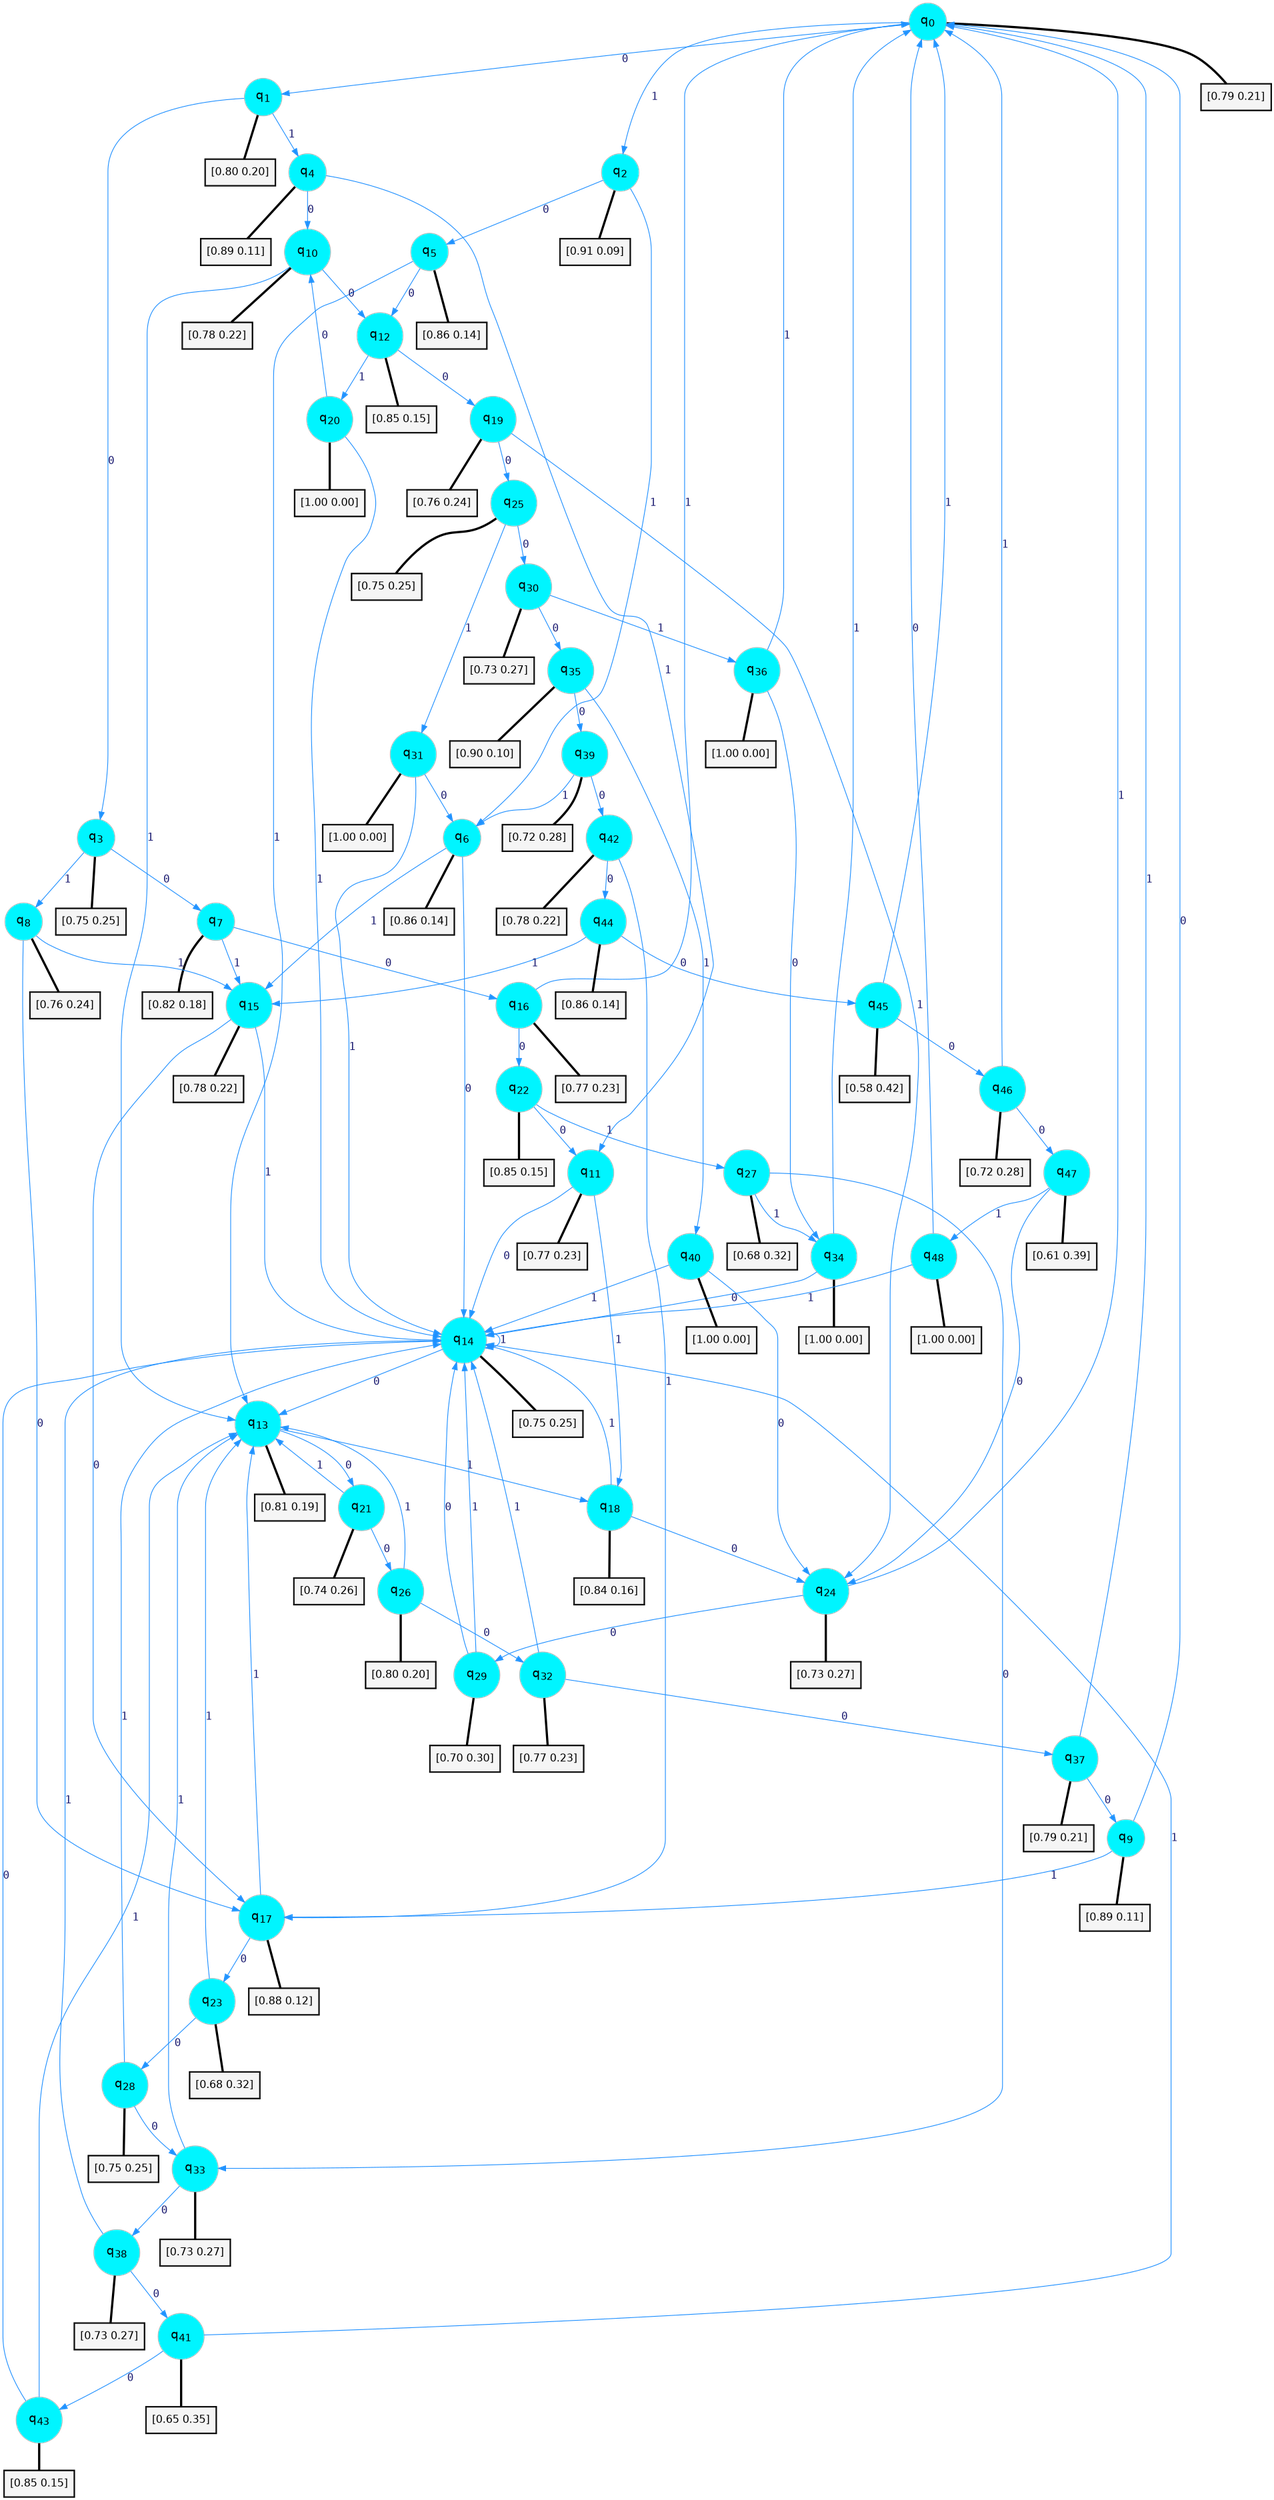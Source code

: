 digraph G {
graph [
bgcolor=transparent, dpi=300, rankdir=TD, size="40,25"];
node [
color=gray, fillcolor=turquoise1, fontcolor=black, fontname=Helvetica, fontsize=16, fontweight=bold, shape=circle, style=filled];
edge [
arrowsize=1, color=dodgerblue1, fontcolor=midnightblue, fontname=courier, fontweight=bold, penwidth=1, style=solid, weight=20];
0[label=<q<SUB>0</SUB>>];
1[label=<q<SUB>1</SUB>>];
2[label=<q<SUB>2</SUB>>];
3[label=<q<SUB>3</SUB>>];
4[label=<q<SUB>4</SUB>>];
5[label=<q<SUB>5</SUB>>];
6[label=<q<SUB>6</SUB>>];
7[label=<q<SUB>7</SUB>>];
8[label=<q<SUB>8</SUB>>];
9[label=<q<SUB>9</SUB>>];
10[label=<q<SUB>10</SUB>>];
11[label=<q<SUB>11</SUB>>];
12[label=<q<SUB>12</SUB>>];
13[label=<q<SUB>13</SUB>>];
14[label=<q<SUB>14</SUB>>];
15[label=<q<SUB>15</SUB>>];
16[label=<q<SUB>16</SUB>>];
17[label=<q<SUB>17</SUB>>];
18[label=<q<SUB>18</SUB>>];
19[label=<q<SUB>19</SUB>>];
20[label=<q<SUB>20</SUB>>];
21[label=<q<SUB>21</SUB>>];
22[label=<q<SUB>22</SUB>>];
23[label=<q<SUB>23</SUB>>];
24[label=<q<SUB>24</SUB>>];
25[label=<q<SUB>25</SUB>>];
26[label=<q<SUB>26</SUB>>];
27[label=<q<SUB>27</SUB>>];
28[label=<q<SUB>28</SUB>>];
29[label=<q<SUB>29</SUB>>];
30[label=<q<SUB>30</SUB>>];
31[label=<q<SUB>31</SUB>>];
32[label=<q<SUB>32</SUB>>];
33[label=<q<SUB>33</SUB>>];
34[label=<q<SUB>34</SUB>>];
35[label=<q<SUB>35</SUB>>];
36[label=<q<SUB>36</SUB>>];
37[label=<q<SUB>37</SUB>>];
38[label=<q<SUB>38</SUB>>];
39[label=<q<SUB>39</SUB>>];
40[label=<q<SUB>40</SUB>>];
41[label=<q<SUB>41</SUB>>];
42[label=<q<SUB>42</SUB>>];
43[label=<q<SUB>43</SUB>>];
44[label=<q<SUB>44</SUB>>];
45[label=<q<SUB>45</SUB>>];
46[label=<q<SUB>46</SUB>>];
47[label=<q<SUB>47</SUB>>];
48[label=<q<SUB>48</SUB>>];
49[label="[0.79 0.21]", shape=box,fontcolor=black, fontname=Helvetica, fontsize=14, penwidth=2, fillcolor=whitesmoke,color=black];
50[label="[0.80 0.20]", shape=box,fontcolor=black, fontname=Helvetica, fontsize=14, penwidth=2, fillcolor=whitesmoke,color=black];
51[label="[0.91 0.09]", shape=box,fontcolor=black, fontname=Helvetica, fontsize=14, penwidth=2, fillcolor=whitesmoke,color=black];
52[label="[0.75 0.25]", shape=box,fontcolor=black, fontname=Helvetica, fontsize=14, penwidth=2, fillcolor=whitesmoke,color=black];
53[label="[0.89 0.11]", shape=box,fontcolor=black, fontname=Helvetica, fontsize=14, penwidth=2, fillcolor=whitesmoke,color=black];
54[label="[0.86 0.14]", shape=box,fontcolor=black, fontname=Helvetica, fontsize=14, penwidth=2, fillcolor=whitesmoke,color=black];
55[label="[0.86 0.14]", shape=box,fontcolor=black, fontname=Helvetica, fontsize=14, penwidth=2, fillcolor=whitesmoke,color=black];
56[label="[0.82 0.18]", shape=box,fontcolor=black, fontname=Helvetica, fontsize=14, penwidth=2, fillcolor=whitesmoke,color=black];
57[label="[0.76 0.24]", shape=box,fontcolor=black, fontname=Helvetica, fontsize=14, penwidth=2, fillcolor=whitesmoke,color=black];
58[label="[0.89 0.11]", shape=box,fontcolor=black, fontname=Helvetica, fontsize=14, penwidth=2, fillcolor=whitesmoke,color=black];
59[label="[0.78 0.22]", shape=box,fontcolor=black, fontname=Helvetica, fontsize=14, penwidth=2, fillcolor=whitesmoke,color=black];
60[label="[0.77 0.23]", shape=box,fontcolor=black, fontname=Helvetica, fontsize=14, penwidth=2, fillcolor=whitesmoke,color=black];
61[label="[0.85 0.15]", shape=box,fontcolor=black, fontname=Helvetica, fontsize=14, penwidth=2, fillcolor=whitesmoke,color=black];
62[label="[0.81 0.19]", shape=box,fontcolor=black, fontname=Helvetica, fontsize=14, penwidth=2, fillcolor=whitesmoke,color=black];
63[label="[0.75 0.25]", shape=box,fontcolor=black, fontname=Helvetica, fontsize=14, penwidth=2, fillcolor=whitesmoke,color=black];
64[label="[0.78 0.22]", shape=box,fontcolor=black, fontname=Helvetica, fontsize=14, penwidth=2, fillcolor=whitesmoke,color=black];
65[label="[0.77 0.23]", shape=box,fontcolor=black, fontname=Helvetica, fontsize=14, penwidth=2, fillcolor=whitesmoke,color=black];
66[label="[0.88 0.12]", shape=box,fontcolor=black, fontname=Helvetica, fontsize=14, penwidth=2, fillcolor=whitesmoke,color=black];
67[label="[0.84 0.16]", shape=box,fontcolor=black, fontname=Helvetica, fontsize=14, penwidth=2, fillcolor=whitesmoke,color=black];
68[label="[0.76 0.24]", shape=box,fontcolor=black, fontname=Helvetica, fontsize=14, penwidth=2, fillcolor=whitesmoke,color=black];
69[label="[1.00 0.00]", shape=box,fontcolor=black, fontname=Helvetica, fontsize=14, penwidth=2, fillcolor=whitesmoke,color=black];
70[label="[0.74 0.26]", shape=box,fontcolor=black, fontname=Helvetica, fontsize=14, penwidth=2, fillcolor=whitesmoke,color=black];
71[label="[0.85 0.15]", shape=box,fontcolor=black, fontname=Helvetica, fontsize=14, penwidth=2, fillcolor=whitesmoke,color=black];
72[label="[0.68 0.32]", shape=box,fontcolor=black, fontname=Helvetica, fontsize=14, penwidth=2, fillcolor=whitesmoke,color=black];
73[label="[0.73 0.27]", shape=box,fontcolor=black, fontname=Helvetica, fontsize=14, penwidth=2, fillcolor=whitesmoke,color=black];
74[label="[0.75 0.25]", shape=box,fontcolor=black, fontname=Helvetica, fontsize=14, penwidth=2, fillcolor=whitesmoke,color=black];
75[label="[0.80 0.20]", shape=box,fontcolor=black, fontname=Helvetica, fontsize=14, penwidth=2, fillcolor=whitesmoke,color=black];
76[label="[0.68 0.32]", shape=box,fontcolor=black, fontname=Helvetica, fontsize=14, penwidth=2, fillcolor=whitesmoke,color=black];
77[label="[0.75 0.25]", shape=box,fontcolor=black, fontname=Helvetica, fontsize=14, penwidth=2, fillcolor=whitesmoke,color=black];
78[label="[0.70 0.30]", shape=box,fontcolor=black, fontname=Helvetica, fontsize=14, penwidth=2, fillcolor=whitesmoke,color=black];
79[label="[0.73 0.27]", shape=box,fontcolor=black, fontname=Helvetica, fontsize=14, penwidth=2, fillcolor=whitesmoke,color=black];
80[label="[1.00 0.00]", shape=box,fontcolor=black, fontname=Helvetica, fontsize=14, penwidth=2, fillcolor=whitesmoke,color=black];
81[label="[0.77 0.23]", shape=box,fontcolor=black, fontname=Helvetica, fontsize=14, penwidth=2, fillcolor=whitesmoke,color=black];
82[label="[0.73 0.27]", shape=box,fontcolor=black, fontname=Helvetica, fontsize=14, penwidth=2, fillcolor=whitesmoke,color=black];
83[label="[1.00 0.00]", shape=box,fontcolor=black, fontname=Helvetica, fontsize=14, penwidth=2, fillcolor=whitesmoke,color=black];
84[label="[0.90 0.10]", shape=box,fontcolor=black, fontname=Helvetica, fontsize=14, penwidth=2, fillcolor=whitesmoke,color=black];
85[label="[1.00 0.00]", shape=box,fontcolor=black, fontname=Helvetica, fontsize=14, penwidth=2, fillcolor=whitesmoke,color=black];
86[label="[0.79 0.21]", shape=box,fontcolor=black, fontname=Helvetica, fontsize=14, penwidth=2, fillcolor=whitesmoke,color=black];
87[label="[0.73 0.27]", shape=box,fontcolor=black, fontname=Helvetica, fontsize=14, penwidth=2, fillcolor=whitesmoke,color=black];
88[label="[0.72 0.28]", shape=box,fontcolor=black, fontname=Helvetica, fontsize=14, penwidth=2, fillcolor=whitesmoke,color=black];
89[label="[1.00 0.00]", shape=box,fontcolor=black, fontname=Helvetica, fontsize=14, penwidth=2, fillcolor=whitesmoke,color=black];
90[label="[0.65 0.35]", shape=box,fontcolor=black, fontname=Helvetica, fontsize=14, penwidth=2, fillcolor=whitesmoke,color=black];
91[label="[0.78 0.22]", shape=box,fontcolor=black, fontname=Helvetica, fontsize=14, penwidth=2, fillcolor=whitesmoke,color=black];
92[label="[0.85 0.15]", shape=box,fontcolor=black, fontname=Helvetica, fontsize=14, penwidth=2, fillcolor=whitesmoke,color=black];
93[label="[0.86 0.14]", shape=box,fontcolor=black, fontname=Helvetica, fontsize=14, penwidth=2, fillcolor=whitesmoke,color=black];
94[label="[0.58 0.42]", shape=box,fontcolor=black, fontname=Helvetica, fontsize=14, penwidth=2, fillcolor=whitesmoke,color=black];
95[label="[0.72 0.28]", shape=box,fontcolor=black, fontname=Helvetica, fontsize=14, penwidth=2, fillcolor=whitesmoke,color=black];
96[label="[0.61 0.39]", shape=box,fontcolor=black, fontname=Helvetica, fontsize=14, penwidth=2, fillcolor=whitesmoke,color=black];
97[label="[1.00 0.00]", shape=box,fontcolor=black, fontname=Helvetica, fontsize=14, penwidth=2, fillcolor=whitesmoke,color=black];
0->1 [label=0];
0->2 [label=1];
0->49 [arrowhead=none, penwidth=3,color=black];
1->3 [label=0];
1->4 [label=1];
1->50 [arrowhead=none, penwidth=3,color=black];
2->5 [label=0];
2->6 [label=1];
2->51 [arrowhead=none, penwidth=3,color=black];
3->7 [label=0];
3->8 [label=1];
3->52 [arrowhead=none, penwidth=3,color=black];
4->10 [label=0];
4->11 [label=1];
4->53 [arrowhead=none, penwidth=3,color=black];
5->12 [label=0];
5->13 [label=1];
5->54 [arrowhead=none, penwidth=3,color=black];
6->14 [label=0];
6->15 [label=1];
6->55 [arrowhead=none, penwidth=3,color=black];
7->16 [label=0];
7->15 [label=1];
7->56 [arrowhead=none, penwidth=3,color=black];
8->17 [label=0];
8->15 [label=1];
8->57 [arrowhead=none, penwidth=3,color=black];
9->0 [label=0];
9->17 [label=1];
9->58 [arrowhead=none, penwidth=3,color=black];
10->12 [label=0];
10->13 [label=1];
10->59 [arrowhead=none, penwidth=3,color=black];
11->14 [label=0];
11->18 [label=1];
11->60 [arrowhead=none, penwidth=3,color=black];
12->19 [label=0];
12->20 [label=1];
12->61 [arrowhead=none, penwidth=3,color=black];
13->21 [label=0];
13->18 [label=1];
13->62 [arrowhead=none, penwidth=3,color=black];
14->13 [label=0];
14->14 [label=1];
14->63 [arrowhead=none, penwidth=3,color=black];
15->17 [label=0];
15->14 [label=1];
15->64 [arrowhead=none, penwidth=3,color=black];
16->22 [label=0];
16->0 [label=1];
16->65 [arrowhead=none, penwidth=3,color=black];
17->23 [label=0];
17->13 [label=1];
17->66 [arrowhead=none, penwidth=3,color=black];
18->24 [label=0];
18->14 [label=1];
18->67 [arrowhead=none, penwidth=3,color=black];
19->25 [label=0];
19->24 [label=1];
19->68 [arrowhead=none, penwidth=3,color=black];
20->10 [label=0];
20->14 [label=1];
20->69 [arrowhead=none, penwidth=3,color=black];
21->26 [label=0];
21->13 [label=1];
21->70 [arrowhead=none, penwidth=3,color=black];
22->11 [label=0];
22->27 [label=1];
22->71 [arrowhead=none, penwidth=3,color=black];
23->28 [label=0];
23->13 [label=1];
23->72 [arrowhead=none, penwidth=3,color=black];
24->29 [label=0];
24->0 [label=1];
24->73 [arrowhead=none, penwidth=3,color=black];
25->30 [label=0];
25->31 [label=1];
25->74 [arrowhead=none, penwidth=3,color=black];
26->32 [label=0];
26->13 [label=1];
26->75 [arrowhead=none, penwidth=3,color=black];
27->33 [label=0];
27->34 [label=1];
27->76 [arrowhead=none, penwidth=3,color=black];
28->33 [label=0];
28->14 [label=1];
28->77 [arrowhead=none, penwidth=3,color=black];
29->14 [label=0];
29->14 [label=1];
29->78 [arrowhead=none, penwidth=3,color=black];
30->35 [label=0];
30->36 [label=1];
30->79 [arrowhead=none, penwidth=3,color=black];
31->6 [label=0];
31->14 [label=1];
31->80 [arrowhead=none, penwidth=3,color=black];
32->37 [label=0];
32->14 [label=1];
32->81 [arrowhead=none, penwidth=3,color=black];
33->38 [label=0];
33->13 [label=1];
33->82 [arrowhead=none, penwidth=3,color=black];
34->14 [label=0];
34->0 [label=1];
34->83 [arrowhead=none, penwidth=3,color=black];
35->39 [label=0];
35->40 [label=1];
35->84 [arrowhead=none, penwidth=3,color=black];
36->34 [label=0];
36->0 [label=1];
36->85 [arrowhead=none, penwidth=3,color=black];
37->9 [label=0];
37->0 [label=1];
37->86 [arrowhead=none, penwidth=3,color=black];
38->41 [label=0];
38->14 [label=1];
38->87 [arrowhead=none, penwidth=3,color=black];
39->42 [label=0];
39->6 [label=1];
39->88 [arrowhead=none, penwidth=3,color=black];
40->24 [label=0];
40->14 [label=1];
40->89 [arrowhead=none, penwidth=3,color=black];
41->43 [label=0];
41->14 [label=1];
41->90 [arrowhead=none, penwidth=3,color=black];
42->44 [label=0];
42->17 [label=1];
42->91 [arrowhead=none, penwidth=3,color=black];
43->14 [label=0];
43->13 [label=1];
43->92 [arrowhead=none, penwidth=3,color=black];
44->45 [label=0];
44->15 [label=1];
44->93 [arrowhead=none, penwidth=3,color=black];
45->46 [label=0];
45->0 [label=1];
45->94 [arrowhead=none, penwidth=3,color=black];
46->47 [label=0];
46->0 [label=1];
46->95 [arrowhead=none, penwidth=3,color=black];
47->24 [label=0];
47->48 [label=1];
47->96 [arrowhead=none, penwidth=3,color=black];
48->0 [label=0];
48->14 [label=1];
48->97 [arrowhead=none, penwidth=3,color=black];
}
